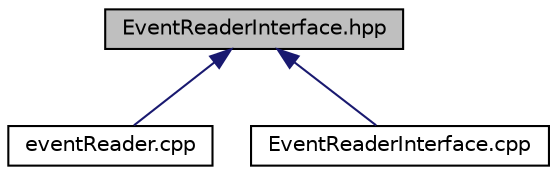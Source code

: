 digraph "EventReaderInterface.hpp"
{
  edge [fontname="Helvetica",fontsize="10",labelfontname="Helvetica",labelfontsize="10"];
  node [fontname="Helvetica",fontsize="10",shape=record];
  Node1 [label="EventReaderInterface.hpp",height=0.2,width=0.4,color="black", fillcolor="grey75", style="filled", fontcolor="black"];
  Node1 -> Node2 [dir="back",color="midnightblue",fontsize="10",style="solid",fontname="Helvetica"];
  Node2 [label="eventReader.cpp",height=0.2,width=0.4,color="black", fillcolor="white", style="filled",URL="$d9/d0e/event_reader_8cpp.html"];
  Node1 -> Node3 [dir="back",color="midnightblue",fontsize="10",style="solid",fontname="Helvetica"];
  Node3 [label="EventReaderInterface.cpp",height=0.2,width=0.4,color="black", fillcolor="white", style="filled",URL="$d8/d83/_event_reader_interface_8cpp.html",tooltip="Derived class to handle the user interface for EventReader. "];
}
